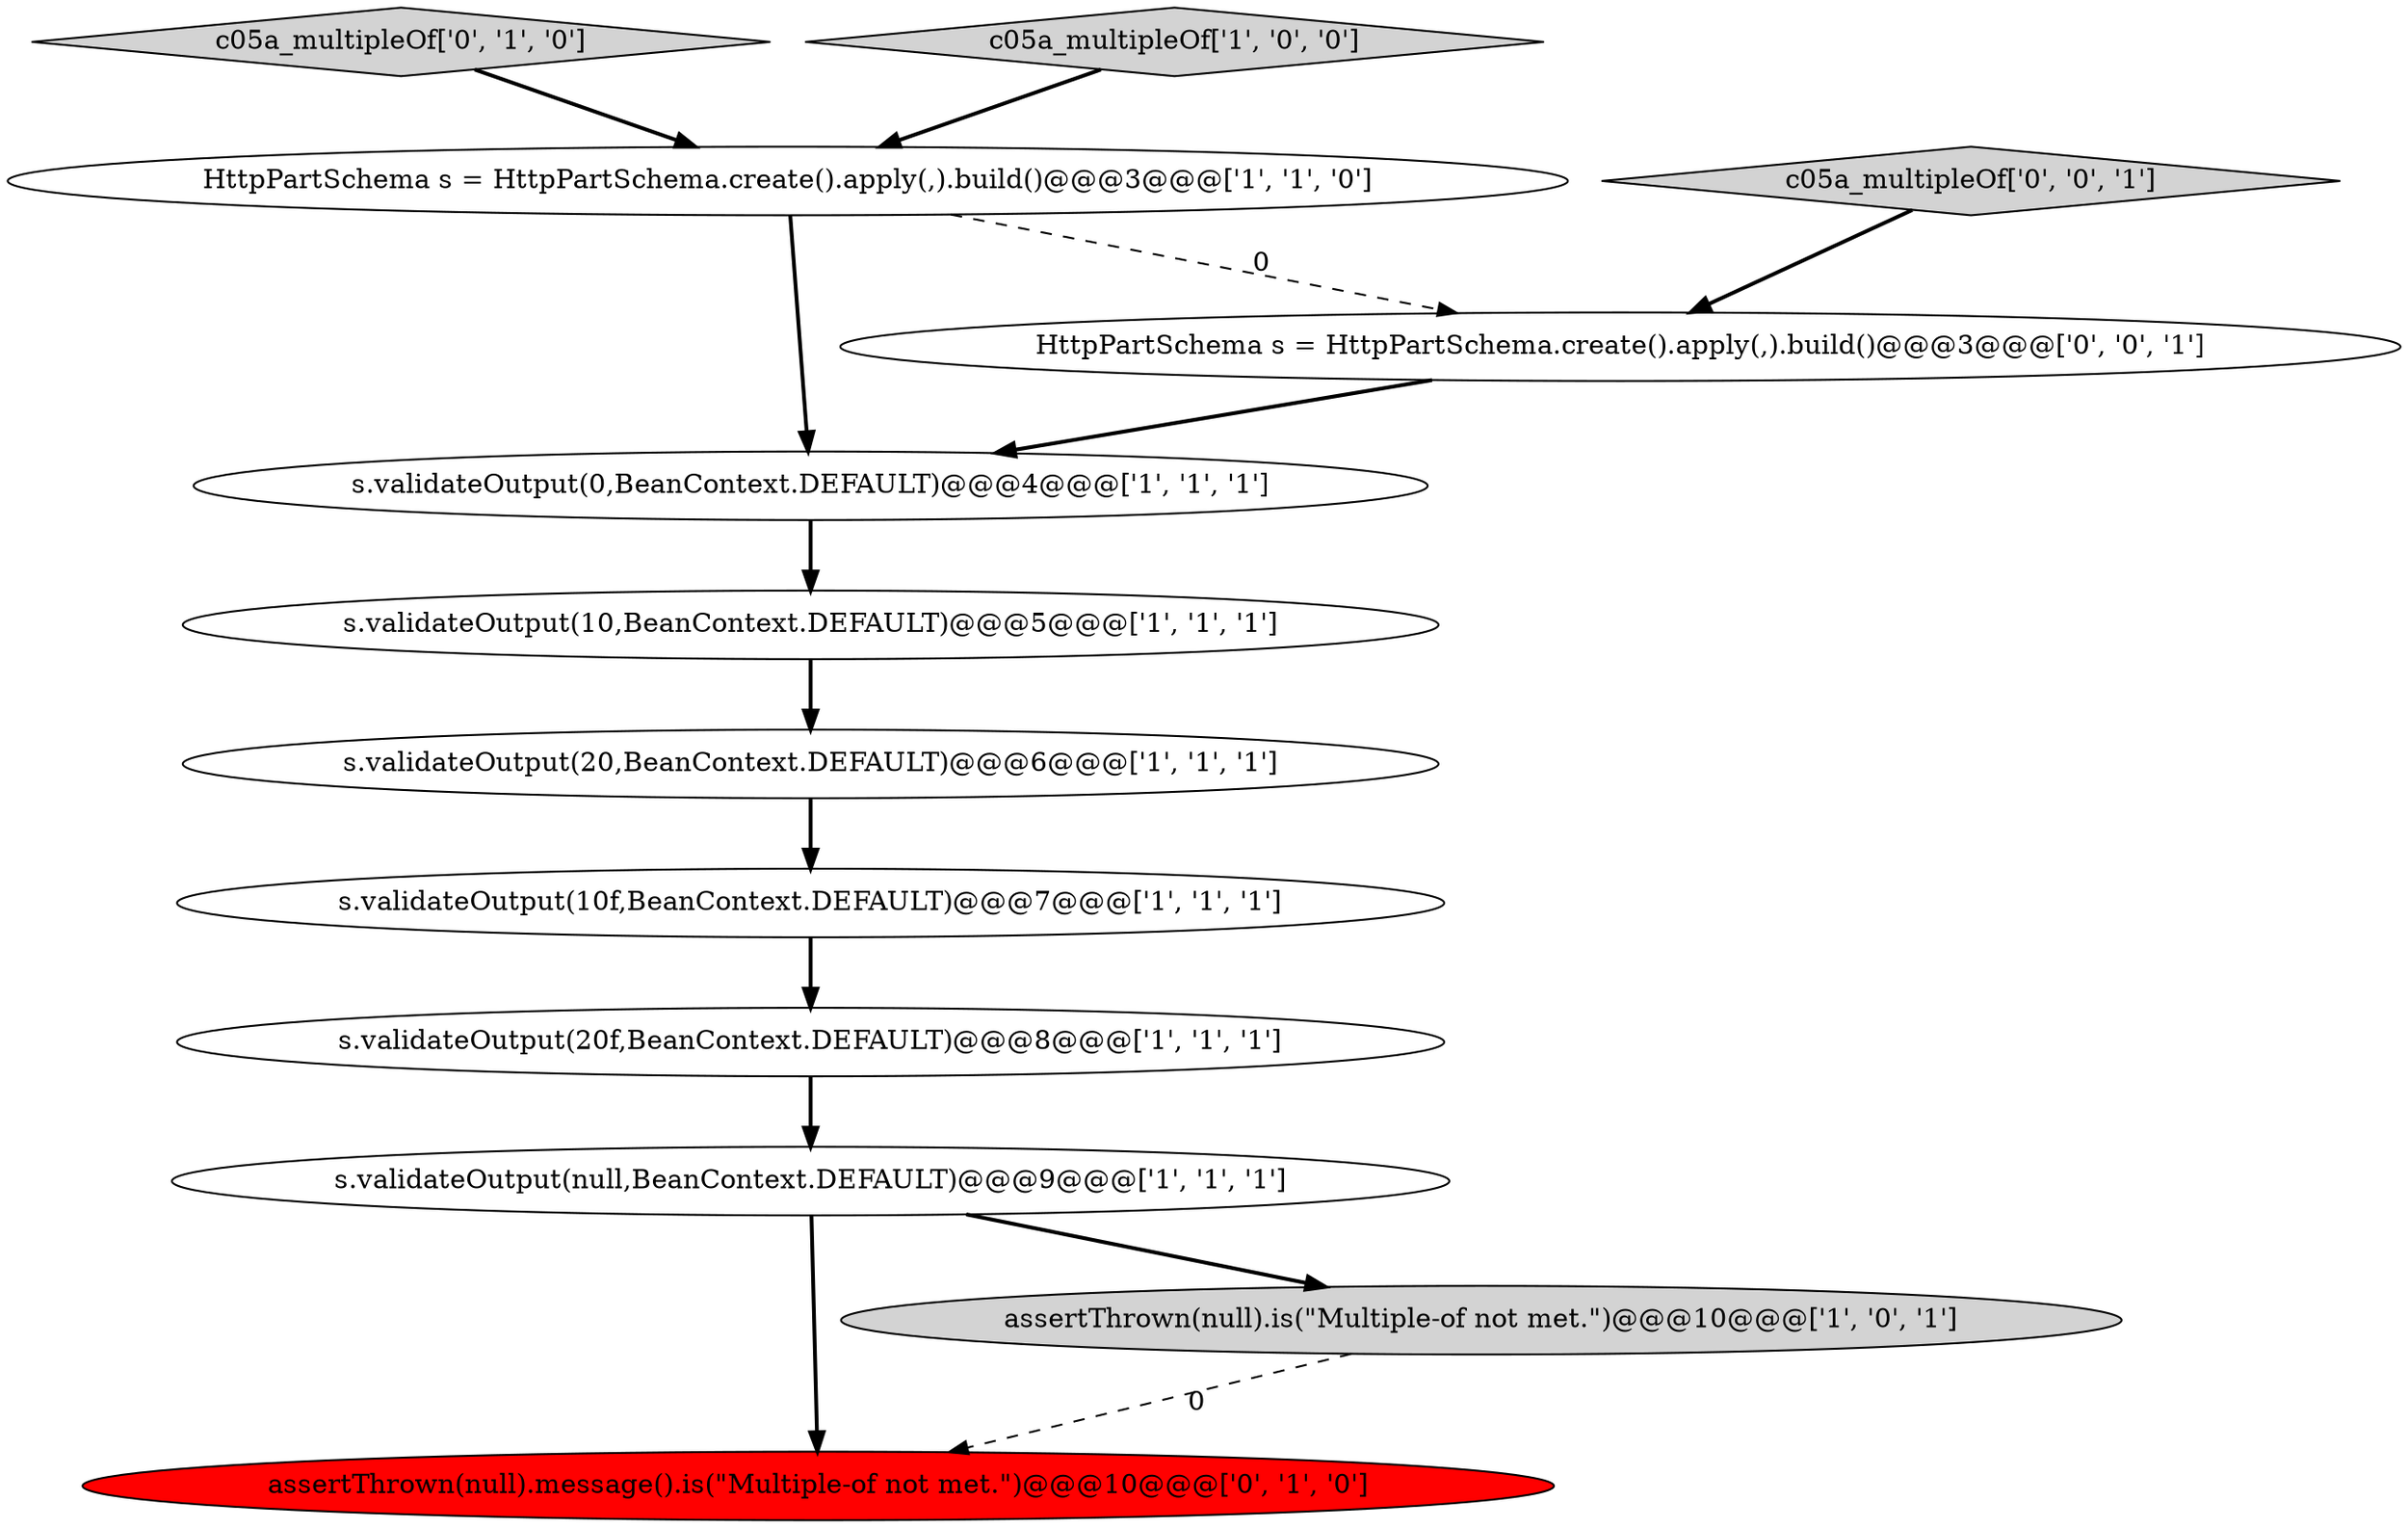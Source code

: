 digraph {
9 [style = filled, label = "c05a_multipleOf['0', '1', '0']", fillcolor = lightgray, shape = diamond image = "AAA0AAABBB2BBB"];
7 [style = filled, label = "s.validateOutput(0,BeanContext.DEFAULT)@@@4@@@['1', '1', '1']", fillcolor = white, shape = ellipse image = "AAA0AAABBB1BBB"];
3 [style = filled, label = "s.validateOutput(null,BeanContext.DEFAULT)@@@9@@@['1', '1', '1']", fillcolor = white, shape = ellipse image = "AAA0AAABBB1BBB"];
8 [style = filled, label = "c05a_multipleOf['1', '0', '0']", fillcolor = lightgray, shape = diamond image = "AAA0AAABBB1BBB"];
2 [style = filled, label = "s.validateOutput(10,BeanContext.DEFAULT)@@@5@@@['1', '1', '1']", fillcolor = white, shape = ellipse image = "AAA0AAABBB1BBB"];
6 [style = filled, label = "s.validateOutput(20f,BeanContext.DEFAULT)@@@8@@@['1', '1', '1']", fillcolor = white, shape = ellipse image = "AAA0AAABBB1BBB"];
0 [style = filled, label = "s.validateOutput(20,BeanContext.DEFAULT)@@@6@@@['1', '1', '1']", fillcolor = white, shape = ellipse image = "AAA0AAABBB1BBB"];
12 [style = filled, label = "c05a_multipleOf['0', '0', '1']", fillcolor = lightgray, shape = diamond image = "AAA0AAABBB3BBB"];
11 [style = filled, label = "HttpPartSchema s = HttpPartSchema.create().apply(,).build()@@@3@@@['0', '0', '1']", fillcolor = white, shape = ellipse image = "AAA0AAABBB3BBB"];
1 [style = filled, label = "s.validateOutput(10f,BeanContext.DEFAULT)@@@7@@@['1', '1', '1']", fillcolor = white, shape = ellipse image = "AAA0AAABBB1BBB"];
10 [style = filled, label = "assertThrown(null).message().is(\"Multiple-of not met.\")@@@10@@@['0', '1', '0']", fillcolor = red, shape = ellipse image = "AAA1AAABBB2BBB"];
4 [style = filled, label = "assertThrown(null).is(\"Multiple-of not met.\")@@@10@@@['1', '0', '1']", fillcolor = lightgray, shape = ellipse image = "AAA0AAABBB1BBB"];
5 [style = filled, label = "HttpPartSchema s = HttpPartSchema.create().apply(,).build()@@@3@@@['1', '1', '0']", fillcolor = white, shape = ellipse image = "AAA0AAABBB1BBB"];
9->5 [style = bold, label=""];
5->7 [style = bold, label=""];
6->3 [style = bold, label=""];
3->10 [style = bold, label=""];
2->0 [style = bold, label=""];
1->6 [style = bold, label=""];
8->5 [style = bold, label=""];
4->10 [style = dashed, label="0"];
5->11 [style = dashed, label="0"];
7->2 [style = bold, label=""];
0->1 [style = bold, label=""];
3->4 [style = bold, label=""];
11->7 [style = bold, label=""];
12->11 [style = bold, label=""];
}
